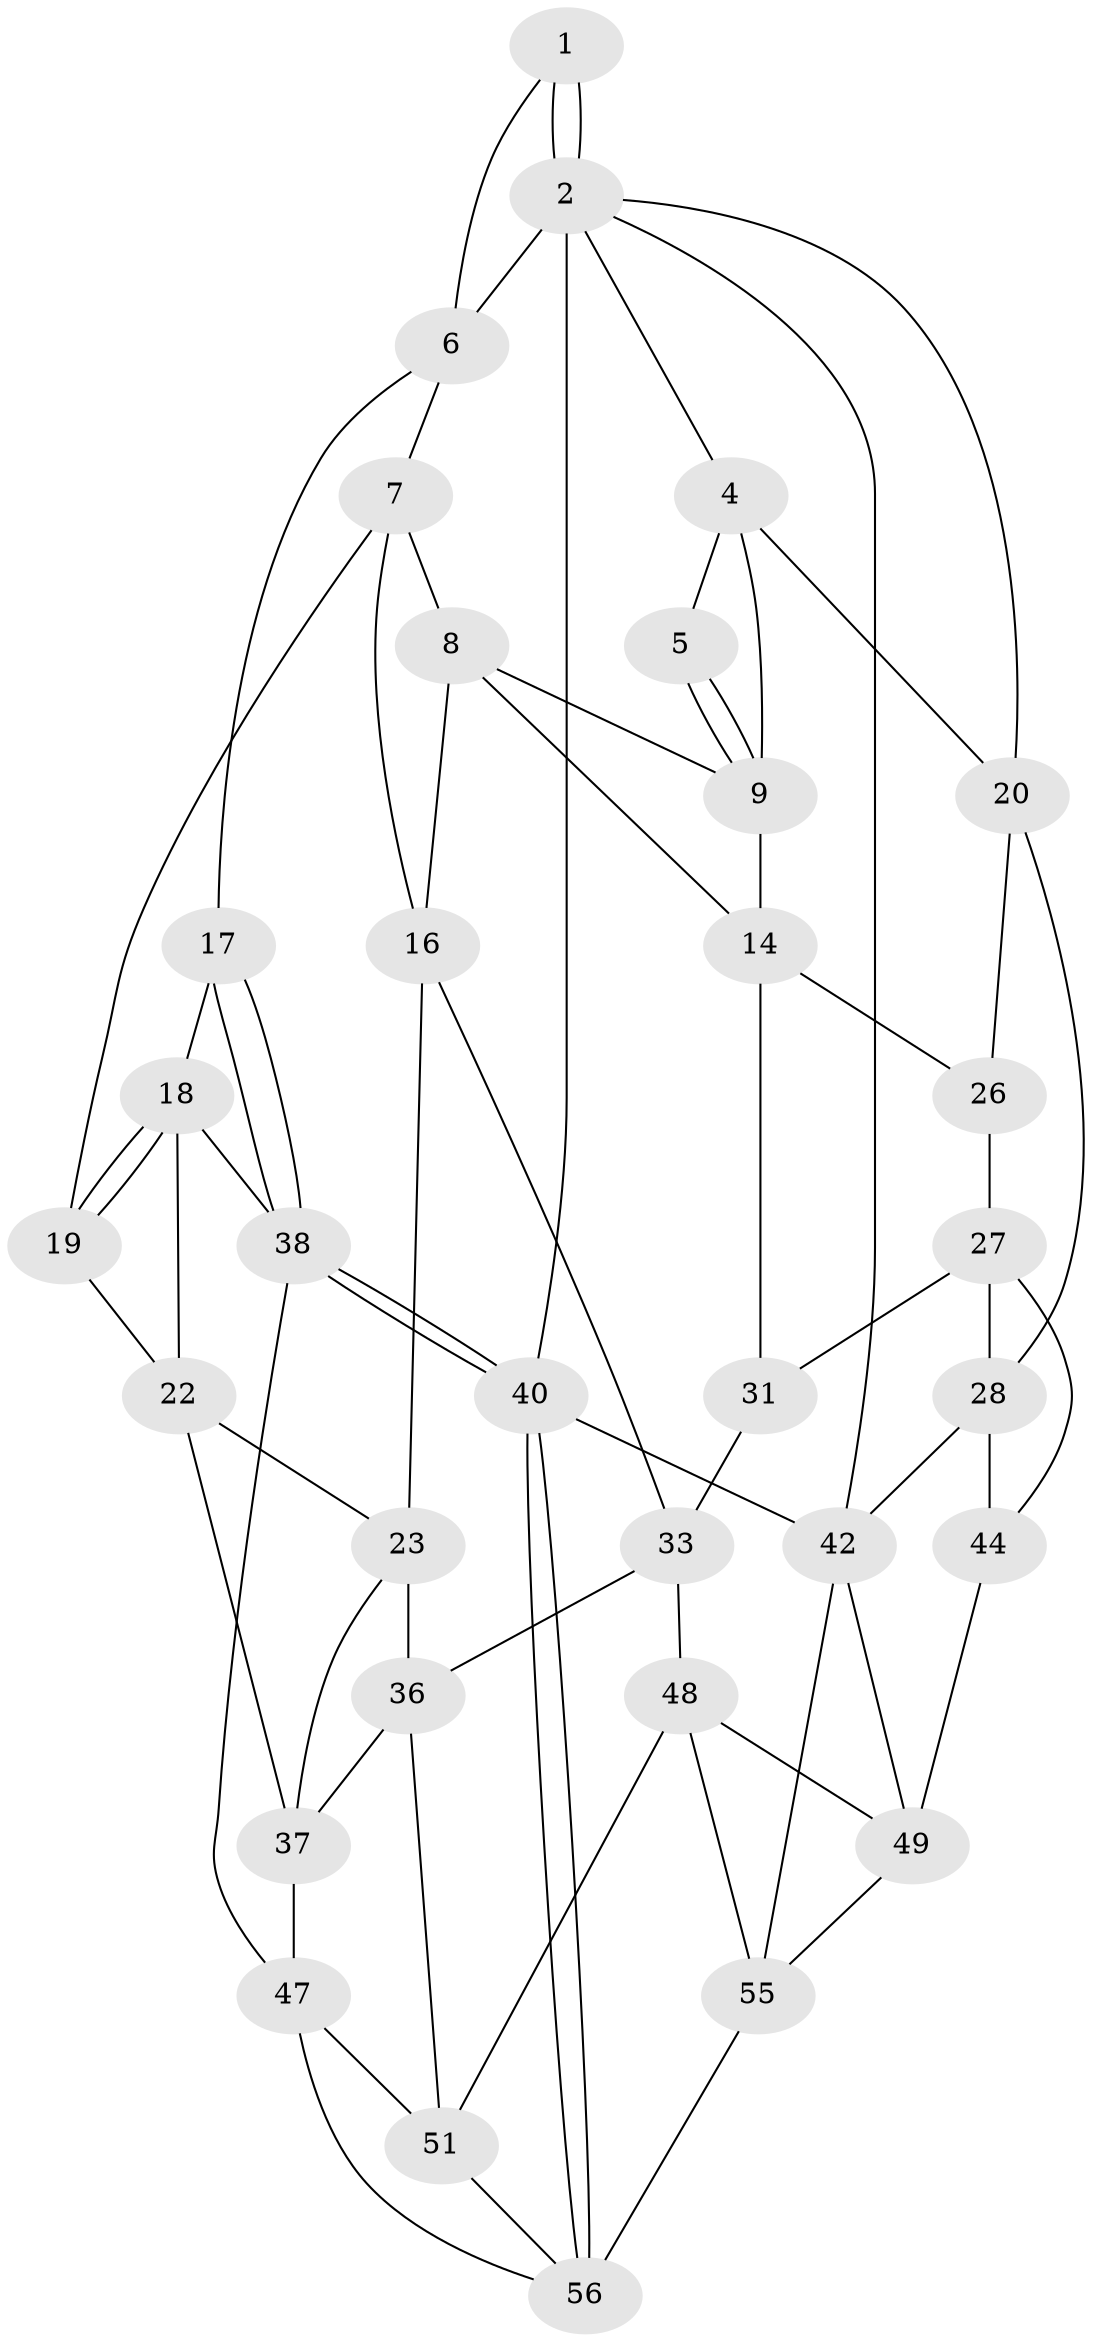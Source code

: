 // original degree distribution, {3: 0.034482758620689655, 6: 0.22413793103448276, 4: 0.25862068965517243, 5: 0.4827586206896552}
// Generated by graph-tools (version 1.1) at 2025/42/03/06/25 10:42:35]
// undirected, 33 vertices, 69 edges
graph export_dot {
graph [start="1"]
  node [color=gray90,style=filled];
  1 [pos="+0.5722311365947609+0"];
  2 [pos="+1+0",super="+3"];
  4 [pos="+0.3288784917781199+0",super="+11"];
  5 [pos="+0.3756502877472074+0"];
  6 [pos="+0.6413158912677406+0.15408106372443356",super="+12"];
  7 [pos="+0.6290663361826987+0.21930335617785063",super="+15"];
  8 [pos="+0.5953484749707872+0.22804775573478092",super="+13"];
  9 [pos="+0.43451945840010053+0.21633645466804693",super="+10"];
  14 [pos="+0.32023429563573114+0.39668009655653474",super="+25"];
  16 [pos="+0.43564262467970577+0.4521543654930075",super="+24"];
  17 [pos="+1+0.32059861926106875"];
  18 [pos="+0.9022851152349322+0.40181193010171434",super="+29"];
  19 [pos="+0.6623659853280598+0.28508409880142727"];
  20 [pos="+0+0.22721466718637687",super="+21"];
  22 [pos="+0.6116938626381755+0.4509483853895402",super="+30"];
  23 [pos="+0.4673777475808551+0.4811106719431579",super="+35"];
  26 [pos="+0.10118109716767212+0.4497994623907673"];
  27 [pos="+0.05902824874566948+0.4938049150171852",super="+32"];
  28 [pos="+0+0.36350905291166413",super="+41"];
  31 [pos="+0.23179445343910954+0.5835003635690114"];
  33 [pos="+0.3288333885686407+0.6689497500741108",super="+34"];
  36 [pos="+0.4253837934554647+0.651861888325007",super="+46"];
  37 [pos="+0.569431148958216+0.6212332065565085",super="+45"];
  38 [pos="+1+0.9157536304013297",super="+39"];
  40 [pos="+1+1"];
  42 [pos="+0+0.8213908453016259",super="+43"];
  44 [pos="+0.020403295681250686+0.6420017953503687"];
  47 [pos="+0.7863380083201703+0.7627157245831234",super="+53"];
  48 [pos="+0.27536455032362916+0.71460580562261",super="+52"];
  49 [pos="+0.04482529739969855+0.6768081682432863",super="+50"];
  51 [pos="+0.4947396813522618+0.8287332731558207",super="+54"];
  55 [pos="+0.22108431581020851+0.9001393568331152",super="+58"];
  56 [pos="+1+1",super="+57"];
  1 -- 2;
  1 -- 2;
  1 -- 6;
  2 -- 40;
  2 -- 6;
  2 -- 20;
  2 -- 42;
  2 -- 4;
  4 -- 5;
  4 -- 9;
  4 -- 20;
  5 -- 9;
  5 -- 9;
  6 -- 7;
  6 -- 17;
  7 -- 8;
  7 -- 16;
  7 -- 19;
  8 -- 9;
  8 -- 16;
  8 -- 14;
  9 -- 14;
  14 -- 26;
  14 -- 31;
  16 -- 33;
  16 -- 23;
  17 -- 18;
  17 -- 38;
  17 -- 38;
  18 -- 19;
  18 -- 19;
  18 -- 38;
  18 -- 22;
  19 -- 22;
  20 -- 28;
  20 -- 26;
  22 -- 23;
  22 -- 37;
  23 -- 36;
  23 -- 37;
  26 -- 27;
  27 -- 28;
  27 -- 44;
  27 -- 31;
  28 -- 42;
  28 -- 44;
  31 -- 33;
  33 -- 36;
  33 -- 48;
  36 -- 51;
  36 -- 37;
  37 -- 47;
  38 -- 40;
  38 -- 40;
  38 -- 47;
  40 -- 56;
  40 -- 56;
  40 -- 42;
  42 -- 49;
  42 -- 55;
  44 -- 49;
  47 -- 56;
  47 -- 51;
  48 -- 49;
  48 -- 51;
  48 -- 55;
  49 -- 55;
  51 -- 56;
  55 -- 56;
}
